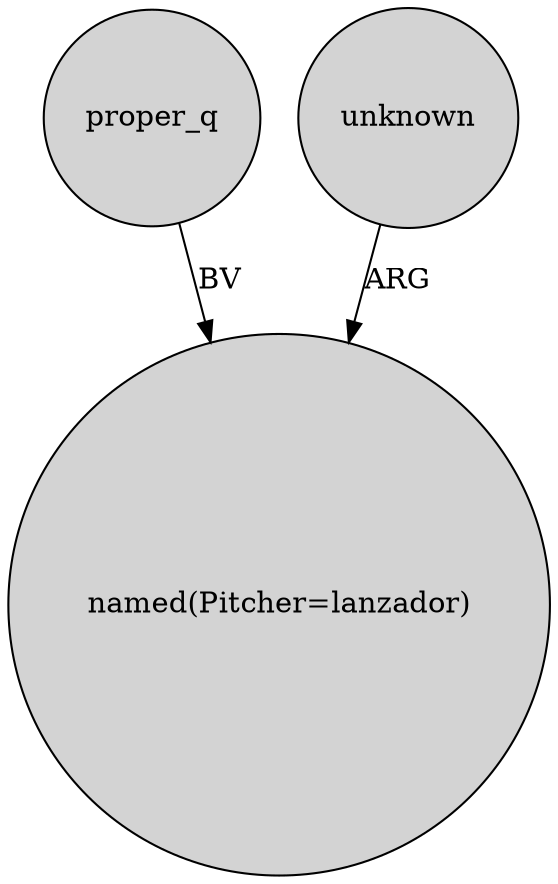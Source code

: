digraph {
	node [shape=circle style=filled]
	proper_q -> "named(Pitcher=lanzador)" [label=BV]
	unknown -> "named(Pitcher=lanzador)" [label=ARG]
}
